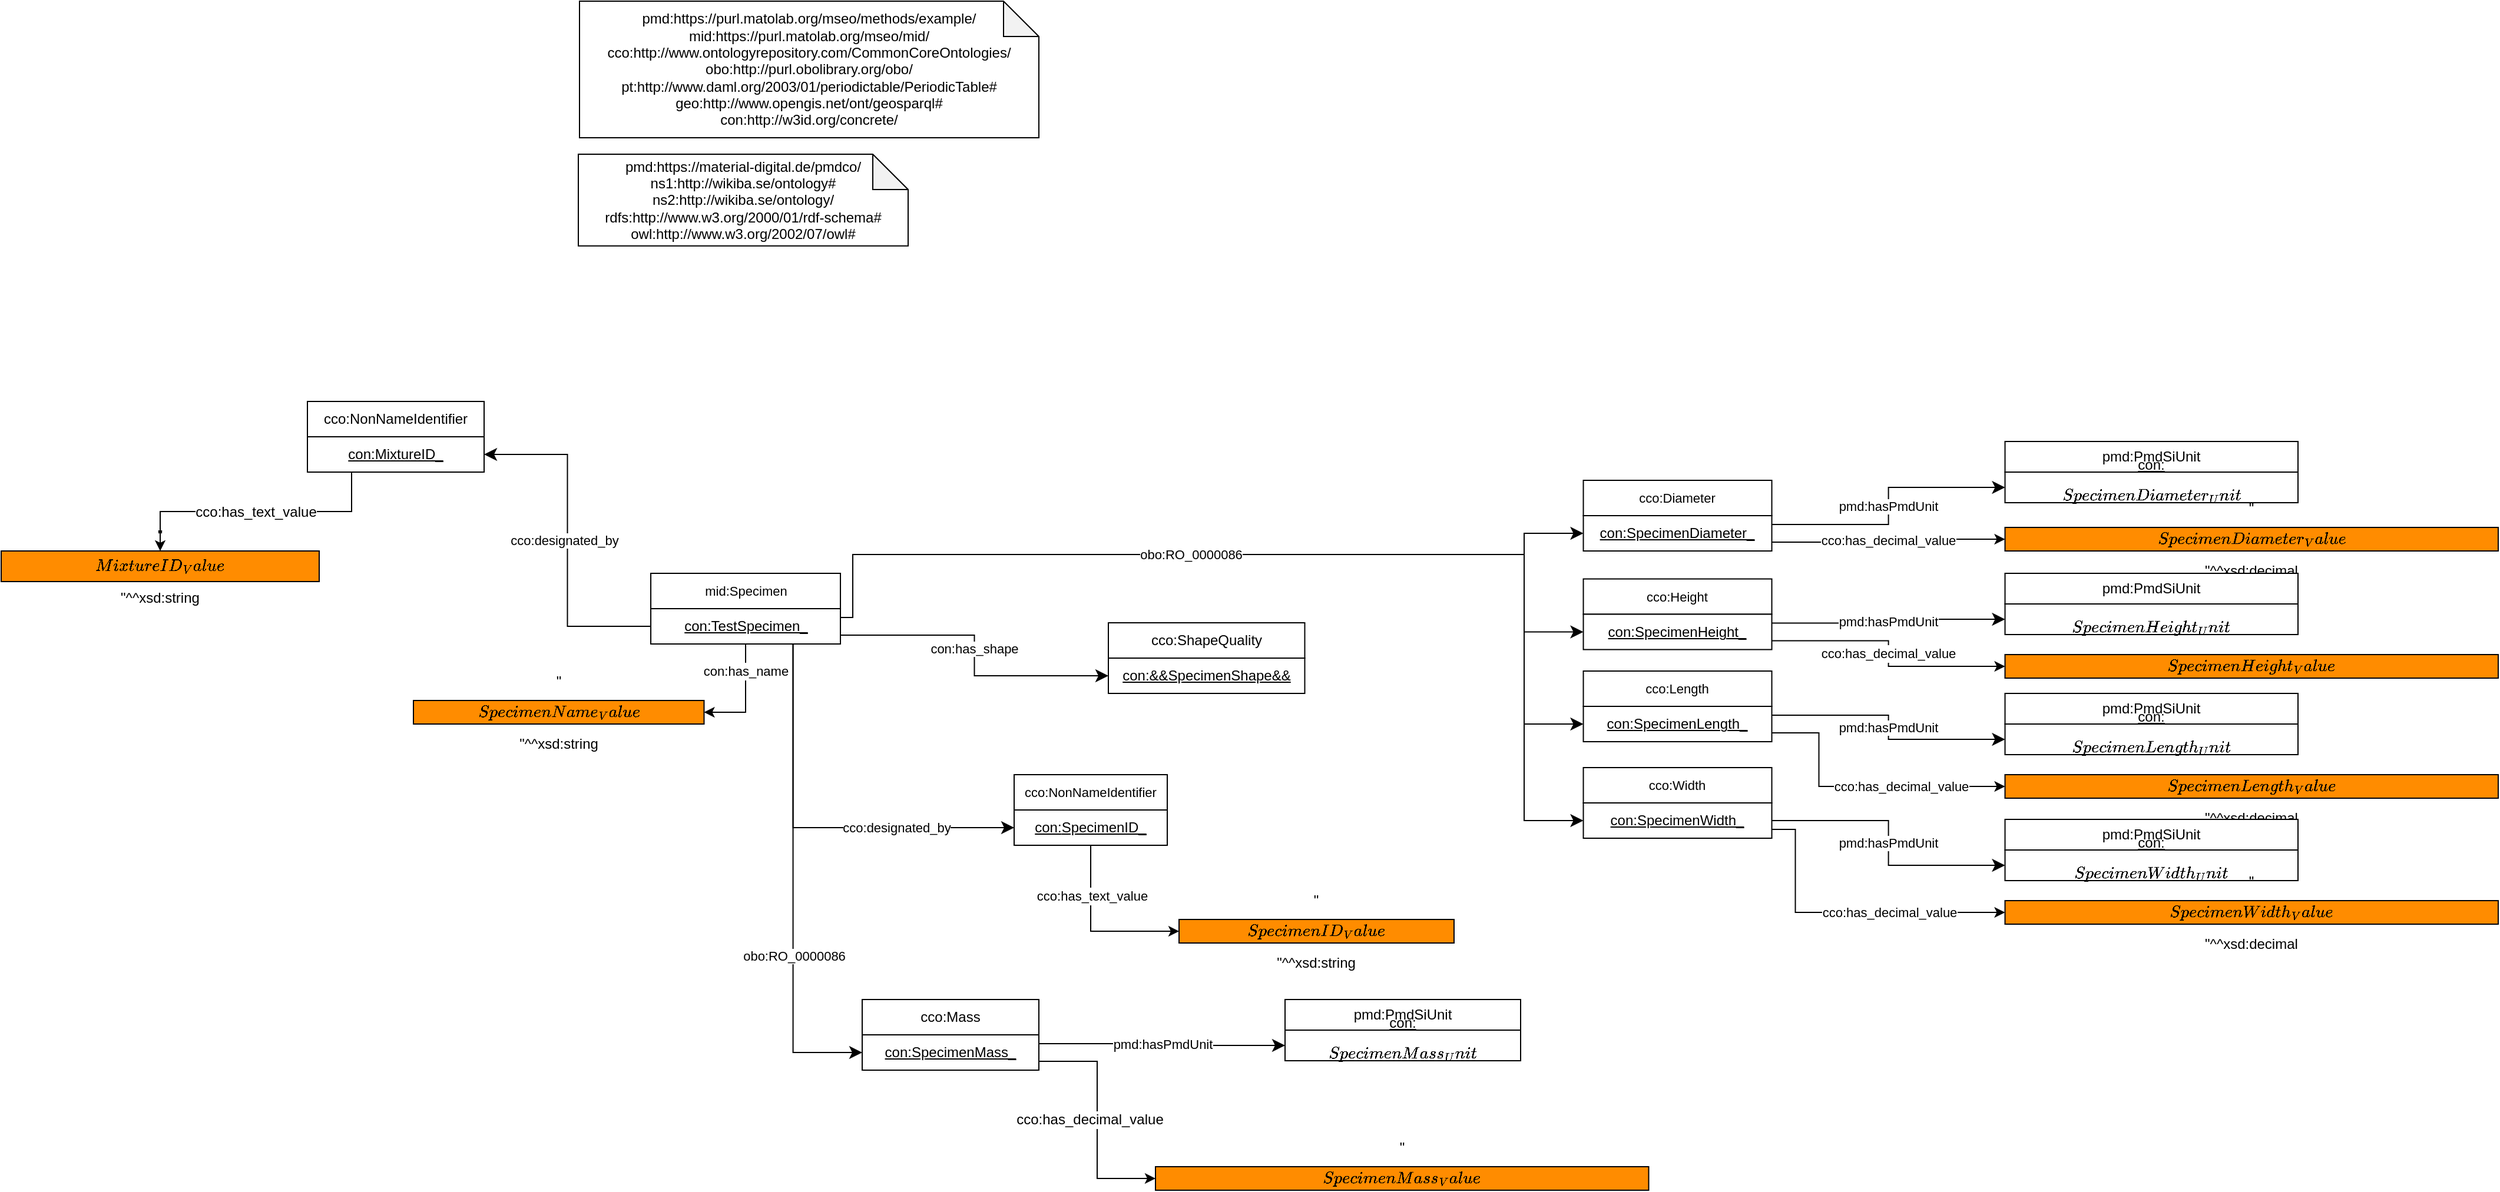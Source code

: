 <mxfile version="15.8.2" type="device"><diagram id="UXIPkQefFEDrWGH3IdC5" name="MiWoEx_neu"><mxGraphModel dx="4370" dy="3470" grid="1" gridSize="10" guides="1" tooltips="1" connect="1" arrows="1" fold="1" page="0" pageScale="1" pageWidth="827" pageHeight="1169" math="0" shadow="0"><root><mxCell id="97505-SNcamct329gDO7-0"/><mxCell id="97505-SNcamct329gDO7-1" parent="97505-SNcamct329gDO7-0"/><object label="mid:Specimen" Type="Class" IRI="https://purl.matolab.org/mseo/mid/Specimen" id="x3j8CUo5KJD_qU_yZJNR-10"><mxCell style="rounded=0;whiteSpace=wrap;html=1;snapToPoint=1;points=[[0.1,0],[0.2,0],[0.3,0],[0.4,0],[0.5,0],[0.6,0],[0.7,0],[0.8,0],[0.9,0],[0,0.1],[0,0.3],[0,0.5],[0,0.7],[0,0.9],[0.1,1],[0.2,1],[0.3,1],[0.4,1],[0.5,1],[0.6,1],[0.7,1],[0.8,1],[0.9,1],[1,0.1],[1,0.3],[1,0.5],[1,0.7],[1,0.9]];fontSize=11;fillColor=#FFFFFF;" parent="97505-SNcamct329gDO7-1" vertex="1"><mxGeometry x="-1398.48" y="-1444" width="161" height="30" as="geometry"/></mxCell></object><object label="&lt;u&gt;&lt;font style=&quot;font-size: 12px&quot;&gt;con:TestSpecimen_&lt;/font&gt;&lt;/u&gt;" Type="Individual" IRI="Null" id="x3j8CUo5KJD_qU_yZJNR-11"><mxCell style="rounded=0;whiteSpace=wrap;html=1;snapToPoint=1;fontSize=11;" parent="97505-SNcamct329gDO7-1" vertex="1"><mxGeometry x="-1398.48" y="-1414" width="161" height="30" as="geometry"/></mxCell></object><object label="cco:Diameter" Type="Class" IRI="http://www.ontologyrepository.com/CommonCoreOntologies/Diameter" id="XZ28hIrj03YIjqoyGXip-53"><mxCell style="rounded=0;whiteSpace=wrap;html=1;snapToPoint=1;points=[[0.1,0],[0.2,0],[0.3,0],[0.4,0],[0.5,0],[0.6,0],[0.7,0],[0.8,0],[0.9,0],[0,0.1],[0,0.3],[0,0.5],[0,0.7],[0,0.9],[0.1,1],[0.2,1],[0.3,1],[0.4,1],[0.5,1],[0.6,1],[0.7,1],[0.8,1],[0.9,1],[1,0.1],[1,0.3],[1,0.5],[1,0.7],[1,0.9]];fontSize=11;fillColor=#FFFFFF;" parent="97505-SNcamct329gDO7-1" vertex="1"><mxGeometry x="-606.74" y="-1523" width="160" height="30" as="geometry"/></mxCell></object><object label="&lt;u&gt;&lt;font style=&quot;font-size: 12px&quot;&gt;con:&lt;/font&gt;&lt;/u&gt;&lt;u&gt;&lt;font style=&quot;font-size: 12px&quot;&gt;SpecimenDiameter_&lt;/font&gt;&lt;/u&gt;" Type="Individual" IRI="Null" id="XZ28hIrj03YIjqoyGXip-54"><mxCell style="rounded=0;whiteSpace=wrap;html=1;snapToPoint=1;fontSize=11;" parent="97505-SNcamct329gDO7-1" vertex="1"><mxGeometry x="-606.74" y="-1493" width="160" height="30" as="geometry"/></mxCell></object><object label="cco:Height" Type="Class" IRI="http://www.ontologyrepository.com/CommonCoreOntologies/Height" id="XZ28hIrj03YIjqoyGXip-55"><mxCell style="rounded=0;whiteSpace=wrap;html=1;snapToPoint=1;points=[[0.1,0],[0.2,0],[0.3,0],[0.4,0],[0.5,0],[0.6,0],[0.7,0],[0.8,0],[0.9,0],[0,0.1],[0,0.3],[0,0.5],[0,0.7],[0,0.9],[0.1,1],[0.2,1],[0.3,1],[0.4,1],[0.5,1],[0.6,1],[0.7,1],[0.8,1],[0.9,1],[1,0.1],[1,0.3],[1,0.5],[1,0.7],[1,0.9]];fontSize=11;fillColor=#FFFFFF;" parent="97505-SNcamct329gDO7-1" vertex="1"><mxGeometry x="-606.74" y="-1439.25" width="160" height="30" as="geometry"/></mxCell></object><object label="&lt;u&gt;&lt;font style=&quot;font-size: 12px&quot;&gt;con:&lt;/font&gt;&lt;/u&gt;&lt;u&gt;&lt;font style=&quot;font-size: 12px&quot;&gt;SpecimenHeight_&lt;/font&gt;&lt;/u&gt;" Type="Individual" IRI="Null" id="XZ28hIrj03YIjqoyGXip-56"><mxCell style="rounded=0;whiteSpace=wrap;html=1;snapToPoint=1;fontSize=11;" parent="97505-SNcamct329gDO7-1" vertex="1"><mxGeometry x="-606.74" y="-1409.25" width="160" height="30" as="geometry"/></mxCell></object><object label="cco:Length" Type="Class" IRI="http://www.ontologyrepository.com/CommonCoreOntologies/Length" id="XZ28hIrj03YIjqoyGXip-57"><mxCell style="rounded=0;whiteSpace=wrap;html=1;snapToPoint=1;points=[[0.1,0],[0.2,0],[0.3,0],[0.4,0],[0.5,0],[0.6,0],[0.7,0],[0.8,0],[0.9,0],[0,0.1],[0,0.3],[0,0.5],[0,0.7],[0,0.9],[0.1,1],[0.2,1],[0.3,1],[0.4,1],[0.5,1],[0.6,1],[0.7,1],[0.8,1],[0.9,1],[1,0.1],[1,0.3],[1,0.5],[1,0.7],[1,0.9]];fontSize=11;fillColor=#FFFFFF;" parent="97505-SNcamct329gDO7-1" vertex="1"><mxGeometry x="-606.74" y="-1361" width="160" height="30" as="geometry"/></mxCell></object><object label="&lt;u&gt;&lt;font style=&quot;font-size: 12px&quot;&gt;con:&lt;/font&gt;&lt;/u&gt;&lt;u&gt;&lt;font style=&quot;font-size: 12px&quot;&gt;SpecimenLength_&lt;/font&gt;&lt;/u&gt;" Type="Individual" IRI="Null" id="XZ28hIrj03YIjqoyGXip-58"><mxCell style="rounded=0;whiteSpace=wrap;html=1;snapToPoint=1;fontSize=11;" parent="97505-SNcamct329gDO7-1" vertex="1"><mxGeometry x="-606.74" y="-1331" width="160" height="30" as="geometry"/></mxCell></object><object label="cco:Width" Type="Class" IRI="http://www.ontologyrepository.com/CommonCoreOntologies/Width" id="XZ28hIrj03YIjqoyGXip-61"><mxCell style="rounded=0;whiteSpace=wrap;html=1;snapToPoint=1;points=[[0.1,0],[0.2,0],[0.3,0],[0.4,0],[0.5,0],[0.6,0],[0.7,0],[0.8,0],[0.9,0],[0,0.1],[0,0.3],[0,0.5],[0,0.7],[0,0.9],[0.1,1],[0.2,1],[0.3,1],[0.4,1],[0.5,1],[0.6,1],[0.7,1],[0.8,1],[0.9,1],[1,0.1],[1,0.3],[1,0.5],[1,0.7],[1,0.9]];fontSize=11;fillColor=#FFFFFF;" parent="97505-SNcamct329gDO7-1" vertex="1"><mxGeometry x="-606.74" y="-1279" width="160" height="30" as="geometry"/></mxCell></object><object label="&lt;u&gt;&lt;font style=&quot;font-size: 12px&quot;&gt;con:&lt;/font&gt;&lt;/u&gt;&lt;u&gt;&lt;font style=&quot;font-size: 12px&quot;&gt;SpecimenWidth_&lt;/font&gt;&lt;/u&gt;" Type="Individual" IRI="Null" id="XZ28hIrj03YIjqoyGXip-62"><mxCell style="rounded=0;whiteSpace=wrap;html=1;snapToPoint=1;fontSize=11;" parent="97505-SNcamct329gDO7-1" vertex="1"><mxGeometry x="-606.74" y="-1249" width="160" height="30" as="geometry"/></mxCell></object><object label="&quot;$$SpecimenDiameter_Value$$&quot;^^xsd:decimal" Type="DataValue" IRI_DT="http://www.w3.org/2001/XMLSchema#decimal" id="XZ28hIrj03YIjqoyGXip-63"><mxCell style="rounded=0;whiteSpace=wrap;html=1;snapToPoint=1;shadow=0;glass=0;sketch=0;strokeColor=default;fontSize=12;fillColor=#FF8C00;" parent="97505-SNcamct329gDO7-1" vertex="1"><mxGeometry x="-248.74" y="-1483" width="418.74" height="20" as="geometry"/></mxCell></object><object label="&quot;$$SpecimenHeight_Value$$&quot;^^xsd:decimal" Type="DataValue" IRI_DT="http://www.w3.org/2001/XMLSchema#decimal" id="XZ28hIrj03YIjqoyGXip-64"><mxCell style="rounded=0;whiteSpace=wrap;html=1;snapToPoint=1;shadow=0;glass=0;sketch=0;strokeColor=default;fontSize=12;fillColor=#FF8C00;" parent="97505-SNcamct329gDO7-1" vertex="1"><mxGeometry x="-248.74" y="-1375" width="418.74" height="20" as="geometry"/></mxCell></object><object label="&lt;u&gt;con:$$SpecimenHeight_Unit$$&lt;/u&gt;" Type="Individual" IRI="Null" id="XZ28hIrj03YIjqoyGXip-65"><mxCell style="rounded=0;whiteSpace=wrap;html=1;fillColor=#FFFFFF;" parent="97505-SNcamct329gDO7-1" vertex="1"><mxGeometry x="-248.74" y="-1418" width="248.74" height="26" as="geometry"/></mxCell></object><object label="pmd:PmdSiUnit" Type="Class" IRI="https://material-digital.de/pmdco/PmdSiUnit" id="XZ28hIrj03YIjqoyGXip-66"><mxCell style="rounded=0;whiteSpace=wrap;html=1;fillColor=#FFFFFF;" parent="97505-SNcamct329gDO7-1" vertex="1"><mxGeometry x="-248.74" y="-1444" width="248.74" height="26" as="geometry"/></mxCell></object><object label="pmd:PmdSiUnit" Type="Class" IRI="https://material-digital.de/pmdco/PmdSiUnit" id="XZ28hIrj03YIjqoyGXip-67"><mxCell style="rounded=0;whiteSpace=wrap;html=1;fillColor=#FFFFFF;" parent="97505-SNcamct329gDO7-1" vertex="1"><mxGeometry x="-248.74" y="-1556" width="248.74" height="26" as="geometry"/></mxCell></object><object label="&lt;u&gt;con:$$SpecimenDiameter_Unit$$&lt;/u&gt;" Type="Individual" IRI="Null" id="XZ28hIrj03YIjqoyGXip-68"><mxCell style="rounded=0;whiteSpace=wrap;html=1;fillColor=#FFFFFF;" parent="97505-SNcamct329gDO7-1" vertex="1"><mxGeometry x="-248.74" y="-1530" width="248.74" height="26" as="geometry"/></mxCell></object><object label="&quot;$$SpecimenLength_Value$$&quot;^^xsd:decimal" Type="DataValue" IRI_DT="http://www.w3.org/2001/XMLSchema#decimal" id="XZ28hIrj03YIjqoyGXip-69"><mxCell style="rounded=0;whiteSpace=wrap;html=1;snapToPoint=1;shadow=0;glass=0;sketch=0;strokeColor=default;fontSize=12;fillColor=#FF8C00;" parent="97505-SNcamct329gDO7-1" vertex="1"><mxGeometry x="-248.74" y="-1273" width="418.74" height="20" as="geometry"/></mxCell></object><object label="pmd:PmdSiUnit" Type="Class" IRI="https://material-digital.de/pmdco/PmdSiUnit" id="XZ28hIrj03YIjqoyGXip-70"><mxCell style="rounded=0;whiteSpace=wrap;html=1;fillColor=#FFFFFF;" parent="97505-SNcamct329gDO7-1" vertex="1"><mxGeometry x="-248.74" y="-1342" width="248.74" height="26" as="geometry"/></mxCell></object><object label="&lt;u&gt;con:$$SpecimenLength_Unit$$&lt;/u&gt;" Type="Individual" IRI="Null" id="XZ28hIrj03YIjqoyGXip-71"><mxCell style="rounded=0;whiteSpace=wrap;html=1;fillColor=#FFFFFF;" parent="97505-SNcamct329gDO7-1" vertex="1"><mxGeometry x="-248.74" y="-1316" width="248.74" height="26" as="geometry"/></mxCell></object><object label="pmd:PmdSiUnit" Type="Class" IRI="https://material-digital.de/pmdco/PmdSiUnit" id="XZ28hIrj03YIjqoyGXip-75"><mxCell style="rounded=0;whiteSpace=wrap;html=1;fillColor=#FFFFFF;" parent="97505-SNcamct329gDO7-1" vertex="1"><mxGeometry x="-248.74" y="-1235" width="248.74" height="26" as="geometry"/></mxCell></object><object label="&lt;u&gt;con:$$SpecimenWidth_Unit$$&lt;/u&gt;" Type="Individual" IRI="Null" id="XZ28hIrj03YIjqoyGXip-76"><mxCell style="rounded=0;whiteSpace=wrap;html=1;fillColor=#FFFFFF;" parent="97505-SNcamct329gDO7-1" vertex="1"><mxGeometry x="-248.74" y="-1209" width="248.74" height="26" as="geometry"/></mxCell></object><object label="&quot;$$SpecimenWidth_Value$$&quot;^^xsd:decimal" Type="DataValue" IRI_DT="http://www.w3.org/2001/XMLSchema#decimal" id="XZ28hIrj03YIjqoyGXip-77"><mxCell style="rounded=0;whiteSpace=wrap;html=1;snapToPoint=1;shadow=0;glass=0;sketch=0;strokeColor=default;fontSize=12;fillColor=#FF8C00;" parent="97505-SNcamct329gDO7-1" vertex="1"><mxGeometry x="-248.74" y="-1166" width="418.74" height="20" as="geometry"/></mxCell></object><object label="&lt;font style=&quot;font-size: 11px&quot;&gt;cco:has_decimal_value&lt;/font&gt;" Type="DatatypeProperty" IRI="http://www.ontologyrepository.com/CommonCoreOntologies/has_decimal_value" id="XZ28hIrj03YIjqoyGXip-78"><mxCell style="edgeStyle=orthogonalEdgeStyle;rounded=0;orthogonalLoop=1;jettySize=auto;html=1;fontSize=12;entryX=0;entryY=0.5;entryDx=0;entryDy=0;exitX=1;exitY=0.75;exitDx=0;exitDy=0;fillColor=#FFFFFF;" parent="97505-SNcamct329gDO7-1" source="XZ28hIrj03YIjqoyGXip-56" target="XZ28hIrj03YIjqoyGXip-64" edge="1"><mxGeometry x="-2156.74" y="-578" as="geometry"><mxPoint x="-446.74" y="-1410.5" as="sourcePoint"/><mxPoint x="-326.74" y="-1462" as="targetPoint"/></mxGeometry></mxCell></object><object label="pmd:hasPmdUnit" Type="ObjectProperty" IRI="https://material-digital.de/pmdco/hasPmdUnit" id="XZ28hIrj03YIjqoyGXip-79"><mxCell style="endArrow=classic;html=1;exitX=1;exitY=0.25;exitDx=0;exitDy=0;entryX=0;entryY=0.5;entryDx=0;entryDy=0;endSize=8;arcSize=0;edgeStyle=orthogonalEdgeStyle;fillColor=#FFFFFF;" parent="97505-SNcamct329gDO7-1" source="XZ28hIrj03YIjqoyGXip-56" target="XZ28hIrj03YIjqoyGXip-65" edge="1"><mxGeometry x="-2156.74" y="-578" width="90" height="26" as="geometry"><mxPoint x="-446.74" y="-1425.5" as="sourcePoint"/><mxPoint x="-326.74" y="-1493" as="targetPoint"/></mxGeometry></mxCell></object><object label="&lt;font style=&quot;font-size: 11px&quot;&gt;cco:has_decimal_value&lt;/font&gt;" Type="DatatypeProperty" IRI="http://www.ontologyrepository.com/CommonCoreOntologies/has_decimal_value" id="XZ28hIrj03YIjqoyGXip-80"><mxCell style="edgeStyle=orthogonalEdgeStyle;rounded=0;orthogonalLoop=1;jettySize=auto;html=1;fontSize=12;entryX=0;entryY=0.5;entryDx=0;entryDy=0;exitX=1;exitY=0.75;exitDx=0;exitDy=0;fillColor=#FFFFFF;" parent="97505-SNcamct329gDO7-1" source="XZ28hIrj03YIjqoyGXip-54" target="XZ28hIrj03YIjqoyGXip-63" edge="1"><mxGeometry x="-2156.74" y="-578" as="geometry"><mxPoint x="-446.74" y="-1481.5" as="sourcePoint"/><mxPoint x="-326.74" y="-1552" as="targetPoint"/></mxGeometry></mxCell></object><object label="pmd:hasPmdUnit" Type="ObjectProperty" IRI="https://material-digital.de/pmdco/hasPmdUnit" id="XZ28hIrj03YIjqoyGXip-81"><mxCell style="endArrow=classic;html=1;exitX=1;exitY=0.25;exitDx=0;exitDy=0;entryX=0;entryY=0.5;entryDx=0;entryDy=0;endSize=8;arcSize=0;edgeStyle=orthogonalEdgeStyle;fillColor=#FFFFFF;" parent="97505-SNcamct329gDO7-1" source="XZ28hIrj03YIjqoyGXip-54" target="XZ28hIrj03YIjqoyGXip-68" edge="1"><mxGeometry x="-2156.74" y="-578" width="90" height="26" as="geometry"><mxPoint x="-446.74" y="-1496.5" as="sourcePoint"/><mxPoint x="-326.74" y="-1583" as="targetPoint"/></mxGeometry></mxCell></object><object label="pmd:hasPmdUnit" Type="ObjectProperty" IRI="https://material-digital.de/pmdco/hasPmdUnit" id="XZ28hIrj03YIjqoyGXip-82"><mxCell style="endArrow=classic;html=1;exitX=1;exitY=0.25;exitDx=0;exitDy=0;entryX=0;entryY=0.5;entryDx=0;entryDy=0;endSize=8;arcSize=0;edgeStyle=orthogonalEdgeStyle;fillColor=#FFFFFF;" parent="97505-SNcamct329gDO7-1" source="XZ28hIrj03YIjqoyGXip-58" target="XZ28hIrj03YIjqoyGXip-71" edge="1"><mxGeometry x="-2156.74" y="-578" width="90" height="26" as="geometry"><mxPoint x="-446.74" y="-1356.5" as="sourcePoint"/><mxPoint x="-326.74" y="-1406" as="targetPoint"/></mxGeometry></mxCell></object><object label="&lt;font style=&quot;font-size: 11px&quot;&gt;cco:has_decimal_value&lt;/font&gt;" Type="DatatypeProperty" IRI="http://www.ontologyrepository.com/CommonCoreOntologies/has_decimal_value" id="XZ28hIrj03YIjqoyGXip-83"><mxCell style="edgeStyle=orthogonalEdgeStyle;rounded=0;orthogonalLoop=1;jettySize=auto;html=1;fontSize=12;exitX=1;exitY=0.75;exitDx=0;exitDy=0;entryX=0;entryY=0.5;entryDx=0;entryDy=0;fillColor=#FFFFFF;" parent="97505-SNcamct329gDO7-1" source="XZ28hIrj03YIjqoyGXip-58" target="XZ28hIrj03YIjqoyGXip-69" edge="1"><mxGeometry x="-2156.74" y="-578" as="geometry"><mxPoint x="-446.74" y="-1341.5" as="sourcePoint"/><mxPoint x="-336.74" y="-1375" as="targetPoint"/><mxPoint x="11" y="23" as="offset"/><Array as="points"><mxPoint x="-406.74" y="-1308"/><mxPoint x="-406.74" y="-1263"/></Array></mxGeometry></mxCell></object><object label="pmd:hasPmdUnit" Type="ObjectProperty" IRI="https://material-digital.de/pmdco/hasPmdUnit" id="XZ28hIrj03YIjqoyGXip-86"><mxCell style="endArrow=classic;html=1;exitX=1;exitY=0.5;exitDx=0;exitDy=0;entryX=0;entryY=0.5;entryDx=0;entryDy=0;endSize=8;arcSize=0;edgeStyle=orthogonalEdgeStyle;fillColor=#FFFFFF;" parent="97505-SNcamct329gDO7-1" source="XZ28hIrj03YIjqoyGXip-62" target="XZ28hIrj03YIjqoyGXip-76" edge="1"><mxGeometry x="-2156.74" y="-578" width="90" height="26" as="geometry"><mxPoint x="-446.74" y="-1215.5" as="sourcePoint"/><mxPoint x="-326.74" y="-1226" as="targetPoint"/></mxGeometry></mxCell></object><object label="&lt;font style=&quot;font-size: 11px&quot;&gt;cco:has_decimal_value&lt;/font&gt;" Type="DatatypeProperty" IRI="http://www.ontologyrepository.com/CommonCoreOntologies/has_decimal_value" id="XZ28hIrj03YIjqoyGXip-87"><mxCell style="edgeStyle=orthogonalEdgeStyle;rounded=0;orthogonalLoop=1;jettySize=auto;html=1;fontSize=12;entryX=0;entryY=0.5;entryDx=0;entryDy=0;exitX=1;exitY=0.75;exitDx=0;exitDy=0;fillColor=#FFFFFF;" parent="97505-SNcamct329gDO7-1" source="XZ28hIrj03YIjqoyGXip-62" target="XZ28hIrj03YIjqoyGXip-77" edge="1"><mxGeometry x="-2156.74" y="-578" as="geometry"><mxPoint x="-446.74" y="-1200.5" as="sourcePoint"/><mxPoint x="-326.74" y="-1195" as="targetPoint"/><Array as="points"><mxPoint x="-426.74" y="-1226"/><mxPoint x="-426.74" y="-1156"/></Array><mxPoint x="1" y="35" as="offset"/></mxGeometry></mxCell></object><object label="cco:NonNameIdentifier" Type="Class" IRI="http://www.ontologyrepository.com/CommonCoreOntologies/NonNameIdentifier" id="YiSI-3_hxDZqlvMmnj0z-49"><mxCell style="rounded=0;whiteSpace=wrap;html=1;snapToPoint=1;points=[[0.1,0],[0.2,0],[0.3,0],[0.4,0],[0.5,0],[0.6,0],[0.7,0],[0.8,0],[0.9,0],[0,0.1],[0,0.3],[0,0.5],[0,0.7],[0,0.9],[0.1,1],[0.2,1],[0.3,1],[0.4,1],[0.5,1],[0.6,1],[0.7,1],[0.8,1],[0.9,1],[1,0.1],[1,0.3],[1,0.5],[1,0.7],[1,0.9]];fontSize=11;fillColor=#FFFFFF;" parent="97505-SNcamct329gDO7-1" vertex="1"><mxGeometry x="-1090" y="-1273" width="130" height="30" as="geometry"/></mxCell></object><object label="&lt;u style=&quot;font-size: 12px&quot;&gt;con:&lt;/u&gt;&lt;u&gt;&lt;font style=&quot;font-size: 12px&quot;&gt;SpecimenID_&lt;/font&gt;&lt;/u&gt;" Type="Individual" IRI="Null" id="YiSI-3_hxDZqlvMmnj0z-50"><mxCell style="rounded=0;whiteSpace=wrap;html=1;snapToPoint=1;fontSize=11;" parent="97505-SNcamct329gDO7-1" vertex="1"><mxGeometry x="-1090" y="-1243" width="130" height="30" as="geometry"/></mxCell></object><object label="cco:designated_by" Type="ObjectProperty" IRI="http://www.ontologyrepository.com/CommonCoreOntologies/designated_by" id="YiSI-3_hxDZqlvMmnj0z-51"><mxCell style="endArrow=classic;html=1;endSize=8;arcSize=0;edgeStyle=orthogonalEdgeStyle;entryX=0;entryY=0.5;entryDx=0;entryDy=0;fillColor=#FFFFFF;exitX=0.75;exitY=1;exitDx=0;exitDy=0;" parent="97505-SNcamct329gDO7-1" source="x3j8CUo5KJD_qU_yZJNR-11" target="YiSI-3_hxDZqlvMmnj0z-50" edge="1"><mxGeometry width="90" height="26" as="geometry"><mxPoint x="-1176.74" y="-1505" as="sourcePoint"/><mxPoint x="-2404.74" y="1921" as="targetPoint"/><mxPoint x="-6" y="78" as="offset"/></mxGeometry></mxCell></object><object label="&quot;$$SpecimenID_Value$$&quot;^^xsd:string" Type="DataValue" IRI_DT="http://www.w3.org/2001/XMLSchema#string" id="YiSI-3_hxDZqlvMmnj0z-52"><mxCell style="rounded=0;whiteSpace=wrap;html=1;snapToPoint=1;shadow=0;glass=0;sketch=0;strokeColor=default;fontSize=12;fillColor=#FF8C00;" parent="97505-SNcamct329gDO7-1" vertex="1"><mxGeometry x="-950" y="-1150" width="233.48" height="20" as="geometry"/></mxCell></object><object label="&lt;font style=&quot;font-size: 11px&quot;&gt;cco:has_text_value&lt;/font&gt;" Type="DatatypeProperty" IRI="http://www.ontologyrepository.com/CommonCoreOntologies/has_text_value" id="YiSI-3_hxDZqlvMmnj0z-53"><mxCell style="edgeStyle=orthogonalEdgeStyle;rounded=0;orthogonalLoop=1;jettySize=auto;html=1;fontSize=12;entryX=0;entryY=0.5;entryDx=0;entryDy=0;exitX=0.5;exitY=1;exitDx=0;exitDy=0;fillColor=#FFFFFF;" parent="97505-SNcamct329gDO7-1" source="YiSI-3_hxDZqlvMmnj0z-50" target="YiSI-3_hxDZqlvMmnj0z-52" edge="1"><mxGeometry y="129" as="geometry"><mxPoint x="-973.77" y="-1293.75" as="sourcePoint"/><mxPoint x="-1376.27" y="50.25" as="targetPoint"/><mxPoint x="-37" y="6" as="offset"/></mxGeometry></mxCell></object><object label="pmd:https://material-digital.de/pmdco/&lt;br/&gt;ns1:http://wikiba.se/ontology#&lt;br/&gt;ns2:http://wikiba.se/ontology/&lt;br/&gt;rdfs:http://www.w3.org/2000/01/rdf-schema#&lt;br/&gt;owl:http://www.w3.org/2002/07/owl#&lt;br/&gt;" Type="Namespace" id="ruoCuIgoFp16ZF_0LyHv-2"><mxCell style="shape=note;whiteSpace=wrap;html=1;backgroundOutline=1;darkOpacity=0.05;" parent="97505-SNcamct329gDO7-1" vertex="1"><mxGeometry x="-1460" y="-1800" width="280" height="77.93" as="geometry"/></mxCell></object><object label="pmd:https://purl.matolab.org/mseo/methods/example/&lt;br&gt;mid:https://purl.matolab.org/mseo/mid/&lt;br&gt;cco:http://www.ontologyrepository.com/CommonCoreOntologies/&lt;br&gt;obo:http://purl.obolibrary.org/obo/&lt;br&gt;pt:http://www.daml.org/2003/01/periodictable/PeriodicTable#&lt;br&gt;geo:http://www.opengis.net/ont/geosparql#&lt;br&gt;con:&lt;span style=&quot;text-align: left&quot;&gt;http://w3id.org/concrete/&lt;/span&gt;" Type="Namespace" id="ruoCuIgoFp16ZF_0LyHv-3"><mxCell style="shape=note;whiteSpace=wrap;html=1;backgroundOutline=1;darkOpacity=0.05;" parent="97505-SNcamct329gDO7-1" vertex="1"><mxGeometry x="-1459" y="-1930" width="390" height="116" as="geometry"/></mxCell></object><object label="obo:RO_0000086" Type="ObjectProperty" IRI="http://purl.obolibrary.org/obo/RO_0000086" id="bk2kTeLw0D9dxrtDLXrW-20"><mxCell style="endArrow=classic;html=1;exitX=1;exitY=0.25;exitDx=0;exitDy=0;endSize=8;arcSize=0;edgeStyle=orthogonalEdgeStyle;entryX=0;entryY=0.5;entryDx=0;entryDy=0;" parent="97505-SNcamct329gDO7-1" source="x3j8CUo5KJD_qU_yZJNR-11" target="XZ28hIrj03YIjqoyGXip-54" edge="1"><mxGeometry width="90" height="26" as="geometry"><mxPoint x="-1048.267" y="-1583.92" as="sourcePoint"/><mxPoint x="-696.74" y="-1618" as="targetPoint"/><Array as="points"><mxPoint x="-1227" y="-1406"/><mxPoint x="-1227" y="-1460"/><mxPoint x="-657" y="-1460"/><mxPoint x="-657" y="-1478"/></Array><mxPoint x="-18" y="-18" as="offset"/></mxGeometry></mxCell></object><object label="obo:RO_0000086" Type="ObjectProperty" IRI="http://purl.obolibrary.org/obo/RO_0000086" id="bk2kTeLw0D9dxrtDLXrW-21"><mxCell style="endArrow=classic;html=1;exitX=1;exitY=0.25;exitDx=0;exitDy=0;entryX=0;entryY=0.5;entryDx=0;entryDy=0;endSize=8;arcSize=0;edgeStyle=orthogonalEdgeStyle;" parent="97505-SNcamct329gDO7-1" source="x3j8CUo5KJD_qU_yZJNR-11" target="XZ28hIrj03YIjqoyGXip-56" edge="1"><mxGeometry width="90" height="26" as="geometry"><mxPoint x="-1227.48" y="-1396.5" as="sourcePoint"/><mxPoint x="-596.74" y="-1573.5" as="targetPoint"/><Array as="points"><mxPoint x="-1227" y="-1406"/><mxPoint x="-1227" y="-1460"/><mxPoint x="-657" y="-1460"/><mxPoint x="-657" y="-1394"/></Array><mxPoint x="-18" y="-60" as="offset"/></mxGeometry></mxCell></object><object label="obo:RO_0000086" Type="ObjectProperty" IRI="http://purl.obolibrary.org/obo/RO_0000086" id="bk2kTeLw0D9dxrtDLXrW-22"><mxCell style="endArrow=classic;html=1;exitX=1;exitY=0.25;exitDx=0;exitDy=0;entryX=0;entryY=0.5;entryDx=0;entryDy=0;endSize=8;arcSize=0;edgeStyle=orthogonalEdgeStyle;" parent="97505-SNcamct329gDO7-1" source="x3j8CUo5KJD_qU_yZJNR-11" target="XZ28hIrj03YIjqoyGXip-58" edge="1"><mxGeometry width="90" height="26" as="geometry"><mxPoint x="-1227.48" y="-1396.5" as="sourcePoint"/><mxPoint x="-596.74" y="-1502.5" as="targetPoint"/><Array as="points"><mxPoint x="-1227" y="-1406"/><mxPoint x="-1227" y="-1460"/><mxPoint x="-657" y="-1460"/><mxPoint x="-657" y="-1316"/></Array><mxPoint x="-18" y="-99" as="offset"/></mxGeometry></mxCell></object><object label="obo:RO_0000086" Type="ObjectProperty" IRI="http://purl.obolibrary.org/obo/RO_0000086" id="bk2kTeLw0D9dxrtDLXrW-23"><mxCell style="endArrow=classic;html=1;exitX=1;exitY=0.25;exitDx=0;exitDy=0;entryX=0;entryY=0.5;entryDx=0;entryDy=0;endSize=8;arcSize=0;edgeStyle=orthogonalEdgeStyle;" parent="97505-SNcamct329gDO7-1" source="x3j8CUo5KJD_qU_yZJNR-11" target="XZ28hIrj03YIjqoyGXip-62" edge="1"><mxGeometry width="90" height="26" as="geometry"><mxPoint x="-1227.48" y="-1396.5" as="sourcePoint"/><mxPoint x="-596.74" y="-1433.5" as="targetPoint"/><Array as="points"><mxPoint x="-1227" y="-1406"/><mxPoint x="-1227" y="-1460"/><mxPoint x="-657" y="-1460"/><mxPoint x="-657" y="-1234"/></Array><mxPoint x="-18" y="-140" as="offset"/></mxGeometry></mxCell></object><object label="&lt;font style=&quot;font-size: 11px&quot;&gt;con:has_name&lt;/font&gt;" Type="DatatypeProperty" IRI="Null" id="5ub4DBaPAbviy1-sRNZa-0"><mxCell style="edgeStyle=orthogonalEdgeStyle;rounded=0;orthogonalLoop=1;jettySize=auto;html=1;fontSize=12;entryX=1;entryY=0.5;entryDx=0;entryDy=0;exitX=0.5;exitY=1;exitDx=0;exitDy=0;fillColor=#FFFFFF;" parent="97505-SNcamct329gDO7-1" source="x3j8CUo5KJD_qU_yZJNR-11" target="5ub4DBaPAbviy1-sRNZa-1" edge="1"><mxGeometry as="geometry"><mxPoint x="-1420.0" y="-1528.75" as="sourcePoint"/><mxPoint x="-1300.47" y="-1487.25" as="targetPoint"/><mxPoint x="18" y="-6" as="offset"/></mxGeometry></mxCell></object><object label="&quot;$$SpecimenName_Value$$&quot;^^xsd:string" Type="DataValue" IRI_DT="http://www.w3.org/2001/XMLSchema#string" id="5ub4DBaPAbviy1-sRNZa-1"><mxCell style="rounded=0;whiteSpace=wrap;html=1;snapToPoint=1;shadow=0;glass=0;sketch=0;strokeColor=default;fontSize=12;fillColor=#FF8C00;" parent="97505-SNcamct329gDO7-1" vertex="1"><mxGeometry x="-1600" y="-1336" width="246.74" height="20" as="geometry"/></mxCell></object><object label="con:has_shape" Type="ObjectProperty" IRI="Null" id="NSReYvH9kyoVnUC5IxK8-0"><mxCell style="endArrow=classic;html=1;endSize=8;arcSize=0;edgeStyle=orthogonalEdgeStyle;fillColor=#FFFFFF;exitX=1;exitY=0.75;exitDx=0;exitDy=0;entryX=0;entryY=0.5;entryDx=0;entryDy=0;" parent="97505-SNcamct329gDO7-1" source="x3j8CUo5KJD_qU_yZJNR-11" target="t23TPOSmphIJ_DLjvFOq-2" edge="1"><mxGeometry width="90" height="26" as="geometry"><mxPoint x="-1290" y="-1547" as="sourcePoint"/><mxPoint x="-1210" y="-1550" as="targetPoint"/><mxPoint y="-6" as="offset"/></mxGeometry></mxCell></object><object label="cco:ShapeQuality" Type="Class" IRI="http://www.ontologyrepository.com/CommonCoreOntologies/ShapeQuality" id="t23TPOSmphIJ_DLjvFOq-1"><mxCell style="rounded=0;whiteSpace=wrap;html=1;snapToPoint=1;points=[[0.1,0],[0.2,0],[0.3,0],[0.4,0],[0.5,0],[0.6,0],[0.7,0],[0.8,0],[0.9,0],[0,0.1],[0,0.3],[0,0.5],[0,0.7],[0,0.9],[0.1,1],[0.2,1],[0.3,1],[0.4,1],[0.5,1],[0.6,1],[0.7,1],[0.8,1],[0.9,1],[1,0.1],[1,0.3],[1,0.5],[1,0.7],[1,0.9]];fillColor=#FFFFFF;" parent="97505-SNcamct329gDO7-1" vertex="1"><mxGeometry x="-1010" y="-1402" width="166.74" height="30" as="geometry"/></mxCell></object><object label="&lt;u&gt;con:&amp;amp;&amp;amp;SpecimenShape&amp;amp;&amp;amp;&lt;/u&gt;" Type="Individual" IRI="Null" id="t23TPOSmphIJ_DLjvFOq-2"><mxCell style="rounded=0;whiteSpace=wrap;html=1;snapToPoint=1;" parent="97505-SNcamct329gDO7-1" vertex="1"><mxGeometry x="-1010" y="-1372" width="166.74" height="30" as="geometry"/></mxCell></object><object label="cco:designated_by" Type="ObjectProperty" IRI="http://www.ontologyrepository.com/CommonCoreOntologies/designated_by" id="t23TPOSmphIJ_DLjvFOq-3"><mxCell style="endArrow=classic;html=1;exitX=0;exitY=0.5;exitDx=0;exitDy=0;entryX=1;entryY=0.5;entryDx=0;entryDy=0;endSize=8;arcSize=0;edgeStyle=orthogonalEdgeStyle;" parent="97505-SNcamct329gDO7-1" source="x3j8CUo5KJD_qU_yZJNR-11" target="t23TPOSmphIJ_DLjvFOq-5" edge="1"><mxGeometry x="-635" y="81.5" width="90" height="26" as="geometry"><mxPoint x="-1570" y="-1543.5" as="sourcePoint"/><mxPoint x="-1414" y="-1543.5" as="targetPoint"/><mxPoint x="-3" as="offset"/></mxGeometry></mxCell></object><object label="cco:NonNameIdentifier" Type="Class" IRI="http://www.ontologyrepository.com/CommonCoreOntologies/NonNameIdentifier" id="t23TPOSmphIJ_DLjvFOq-4"><mxCell style="rounded=0;whiteSpace=wrap;html=1;snapToPoint=1;points=[[0.1,0],[0.2,0],[0.3,0],[0.4,0],[0.5,0],[0.6,0],[0.7,0],[0.8,0],[0.9,0],[0,0.1],[0,0.3],[0,0.5],[0,0.7],[0,0.9],[0.1,1],[0.2,1],[0.3,1],[0.4,1],[0.5,1],[0.6,1],[0.7,1],[0.8,1],[0.9,1],[1,0.1],[1,0.3],[1,0.5],[1,0.7],[1,0.9]];fillColor=#FFFFFF;" parent="97505-SNcamct329gDO7-1" vertex="1"><mxGeometry x="-1690" y="-1590" width="150" height="30" as="geometry"/></mxCell></object><object label="&lt;u&gt;con:MixtureID_&lt;/u&gt;" Type="Individual" IRI="Null" id="t23TPOSmphIJ_DLjvFOq-5"><mxCell style="rounded=0;whiteSpace=wrap;html=1;snapToPoint=1;" parent="97505-SNcamct329gDO7-1" vertex="1"><mxGeometry x="-1690" y="-1560" width="150" height="30" as="geometry"/></mxCell></object><object label="cco:has_text_value" Type="DatatypeProperty" IRI="http://www.ontologyrepository.com/CommonCoreOntologies/has_text_value" id="t23TPOSmphIJ_DLjvFOq-6"><mxCell style="edgeStyle=orthogonalEdgeStyle;rounded=0;orthogonalLoop=1;jettySize=auto;html=1;exitX=0.25;exitY=1;exitDx=0;exitDy=0;fontSize=12;entryX=0.5;entryY=0;entryDx=0;entryDy=0;" parent="97505-SNcamct329gDO7-1" source="t23TPOSmphIJ_DLjvFOq-5" target="t23TPOSmphIJ_DLjvFOq-7" edge="1"><mxGeometry x="-678" y="310" as="geometry"><mxPoint x="-1760" y="-1419" as="sourcePoint"/><mxPoint x="-1596" y="-1419" as="targetPoint"/><mxPoint as="offset"/></mxGeometry></mxCell></object><object label="&quot;$$MixtureID_Value$$&quot;^^xsd:string" Type="DataValue" IRI_DT="http://www.w3.org/2001/XMLSchema#string" id="t23TPOSmphIJ_DLjvFOq-7"><mxCell style="rounded=0;whiteSpace=wrap;html=1;fillColor=#FF8C00;" parent="97505-SNcamct329gDO7-1" vertex="1"><mxGeometry x="-1950" y="-1463" width="270" height="26" as="geometry"/></mxCell></object><object label="obo:RO_0000086" Type="ObjectProperty" IRI="http://purl.obolibrary.org/obo/RO_0000086" id="r-Wde3Sb7O1hVUwn2Kcl-0"><mxCell style="endArrow=classic;html=1;exitX=0.75;exitY=1;exitDx=0;exitDy=0;entryX=0;entryY=0.5;entryDx=0;entryDy=0;endSize=8;arcSize=0;edgeStyle=orthogonalEdgeStyle;" edge="1" parent="97505-SNcamct329gDO7-1" source="x3j8CUo5KJD_qU_yZJNR-11" target="r-Wde3Sb7O1hVUwn2Kcl-3"><mxGeometry width="90" height="26" as="geometry"><mxPoint x="-1270" y="-1060" as="sourcePoint"/><mxPoint x="-1138" y="-1060" as="targetPoint"/><mxPoint x="-29" y="91" as="offset"/></mxGeometry></mxCell></object><object label="cco:Mass" Type="Class" IRI="http://www.ontologyrepository.com/CommonCoreOntologies/Mass" id="r-Wde3Sb7O1hVUwn2Kcl-2"><mxCell style="rounded=0;whiteSpace=wrap;html=1;snapToPoint=1;points=[[0.1,0],[0.2,0],[0.3,0],[0.4,0],[0.5,0],[0.6,0],[0.7,0],[0.8,0],[0.9,0],[0,0.1],[0,0.3],[0,0.5],[0,0.7],[0,0.9],[0.1,1],[0.2,1],[0.3,1],[0.4,1],[0.5,1],[0.6,1],[0.7,1],[0.8,1],[0.9,1],[1,0.1],[1,0.3],[1,0.5],[1,0.7],[1,0.9]];fillColor=#FFFFFF;" vertex="1" parent="97505-SNcamct329gDO7-1"><mxGeometry x="-1219" y="-1082" width="150" height="30" as="geometry"/></mxCell></object><object label="&lt;u&gt;con:SpecimenMass_&lt;/u&gt;" Type="Individual" IRI="Null" id="r-Wde3Sb7O1hVUwn2Kcl-3"><mxCell style="rounded=0;whiteSpace=wrap;html=1;snapToPoint=1;" vertex="1" parent="97505-SNcamct329gDO7-1"><mxGeometry x="-1219" y="-1052" width="150" height="30" as="geometry"/></mxCell></object><object label="cco:has_decimal_value" Type="DatatypeProperty" IRI="http://www.ontologyrepository.com/CommonCoreOntologies/has_decimal_value" id="r-Wde3Sb7O1hVUwn2Kcl-4"><mxCell style="edgeStyle=orthogonalEdgeStyle;rounded=0;orthogonalLoop=1;jettySize=auto;html=1;exitX=1;exitY=0.75;exitDx=0;exitDy=0;fontSize=12;entryX=0;entryY=0.5;entryDx=0;entryDy=0;" edge="1" parent="97505-SNcamct329gDO7-1" source="r-Wde3Sb7O1hVUwn2Kcl-3" target="r-Wde3Sb7O1hVUwn2Kcl-8"><mxGeometry x="-553" y="309" as="geometry"><mxPoint x="-920" y="-980" as="sourcePoint"/><mxPoint x="-732" y="-980" as="targetPoint"/><mxPoint x="-7" as="offset"/></mxGeometry></mxCell></object><object label="pmd:hasPmdUnit" Type="ObjectProperty" IRI="https://material-digital.de/pmdco/hasPmdUnit" id="r-Wde3Sb7O1hVUwn2Kcl-5"><mxCell style="endArrow=classic;html=1;exitX=1;exitY=0.25;exitDx=0;exitDy=0;endSize=8;arcSize=0;edgeStyle=orthogonalEdgeStyle;fillColor=#FFFFFF;entryX=0;entryY=0.5;entryDx=0;entryDy=0;" edge="1" parent="97505-SNcamct329gDO7-1" source="r-Wde3Sb7O1hVUwn2Kcl-3" target="r-Wde3Sb7O1hVUwn2Kcl-7"><mxGeometry x="-2642.28" y="-309.75" width="90" height="26" as="geometry"><mxPoint x="-932.28" y="-1055.25" as="sourcePoint"/><mxPoint x="-670" y="-1060" as="targetPoint"/></mxGeometry></mxCell></object><object label="pmd:PmdSiUnit" Type="Class" IRI="https://material-digital.de/pmdco/PmdSiUnit" id="r-Wde3Sb7O1hVUwn2Kcl-6"><mxCell style="rounded=0;whiteSpace=wrap;html=1;fillColor=#FFFFFF;" vertex="1" parent="97505-SNcamct329gDO7-1"><mxGeometry x="-860" y="-1082" width="200" height="26" as="geometry"/></mxCell></object><object label="&lt;u&gt;con:$$SpecimenMass_Unit$$&lt;/u&gt;" Type="Individual" IRI="Null" id="r-Wde3Sb7O1hVUwn2Kcl-7"><mxCell style="rounded=0;whiteSpace=wrap;html=1;fillColor=#FFFFFF;" vertex="1" parent="97505-SNcamct329gDO7-1"><mxGeometry x="-860" y="-1056" width="200" height="26" as="geometry"/></mxCell></object><object label="&quot;$$SpecimenMass_Value$$&quot;^^xsd:decimal" Type="DataValue" IRI_DT="http://www.w3.org/2001/XMLSchema#decimal" id="r-Wde3Sb7O1hVUwn2Kcl-8"><mxCell style="rounded=0;whiteSpace=wrap;html=1;snapToPoint=1;shadow=0;glass=0;sketch=0;strokeColor=default;fontSize=12;fillColor=#FF8C00;" vertex="1" parent="97505-SNcamct329gDO7-1"><mxGeometry x="-970" y="-940" width="418.74" height="20" as="geometry"/></mxCell></object></root></mxGraphModel></diagram></mxfile>
